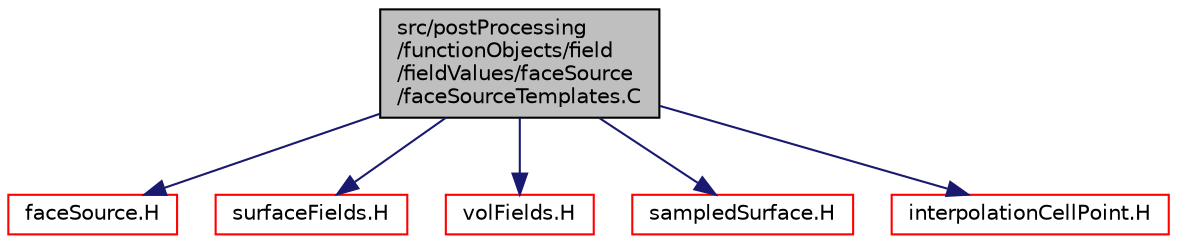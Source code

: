 digraph "src/postProcessing/functionObjects/field/fieldValues/faceSource/faceSourceTemplates.C"
{
  bgcolor="transparent";
  edge [fontname="Helvetica",fontsize="10",labelfontname="Helvetica",labelfontsize="10"];
  node [fontname="Helvetica",fontsize="10",shape=record];
  Node1 [label="src/postProcessing\l/functionObjects/field\l/fieldValues/faceSource\l/faceSourceTemplates.C",height=0.2,width=0.4,color="black", fillcolor="grey75", style="filled", fontcolor="black"];
  Node1 -> Node2 [color="midnightblue",fontsize="10",style="solid",fontname="Helvetica"];
  Node2 [label="faceSource.H",height=0.2,width=0.4,color="red",URL="$a09382.html"];
  Node1 -> Node3 [color="midnightblue",fontsize="10",style="solid",fontname="Helvetica"];
  Node3 [label="surfaceFields.H",height=0.2,width=0.4,color="red",URL="$a05765.html",tooltip="Foam::surfaceFields. "];
  Node1 -> Node4 [color="midnightblue",fontsize="10",style="solid",fontname="Helvetica"];
  Node4 [label="volFields.H",height=0.2,width=0.4,color="red",URL="$a05770.html"];
  Node1 -> Node5 [color="midnightblue",fontsize="10",style="solid",fontname="Helvetica"];
  Node5 [label="sampledSurface.H",height=0.2,width=0.4,color="red",URL="$a09974.html"];
  Node1 -> Node6 [color="midnightblue",fontsize="10",style="solid",fontname="Helvetica"];
  Node6 [label="interpolationCellPoint.H",height=0.2,width=0.4,color="red",URL="$a06127.html"];
}

